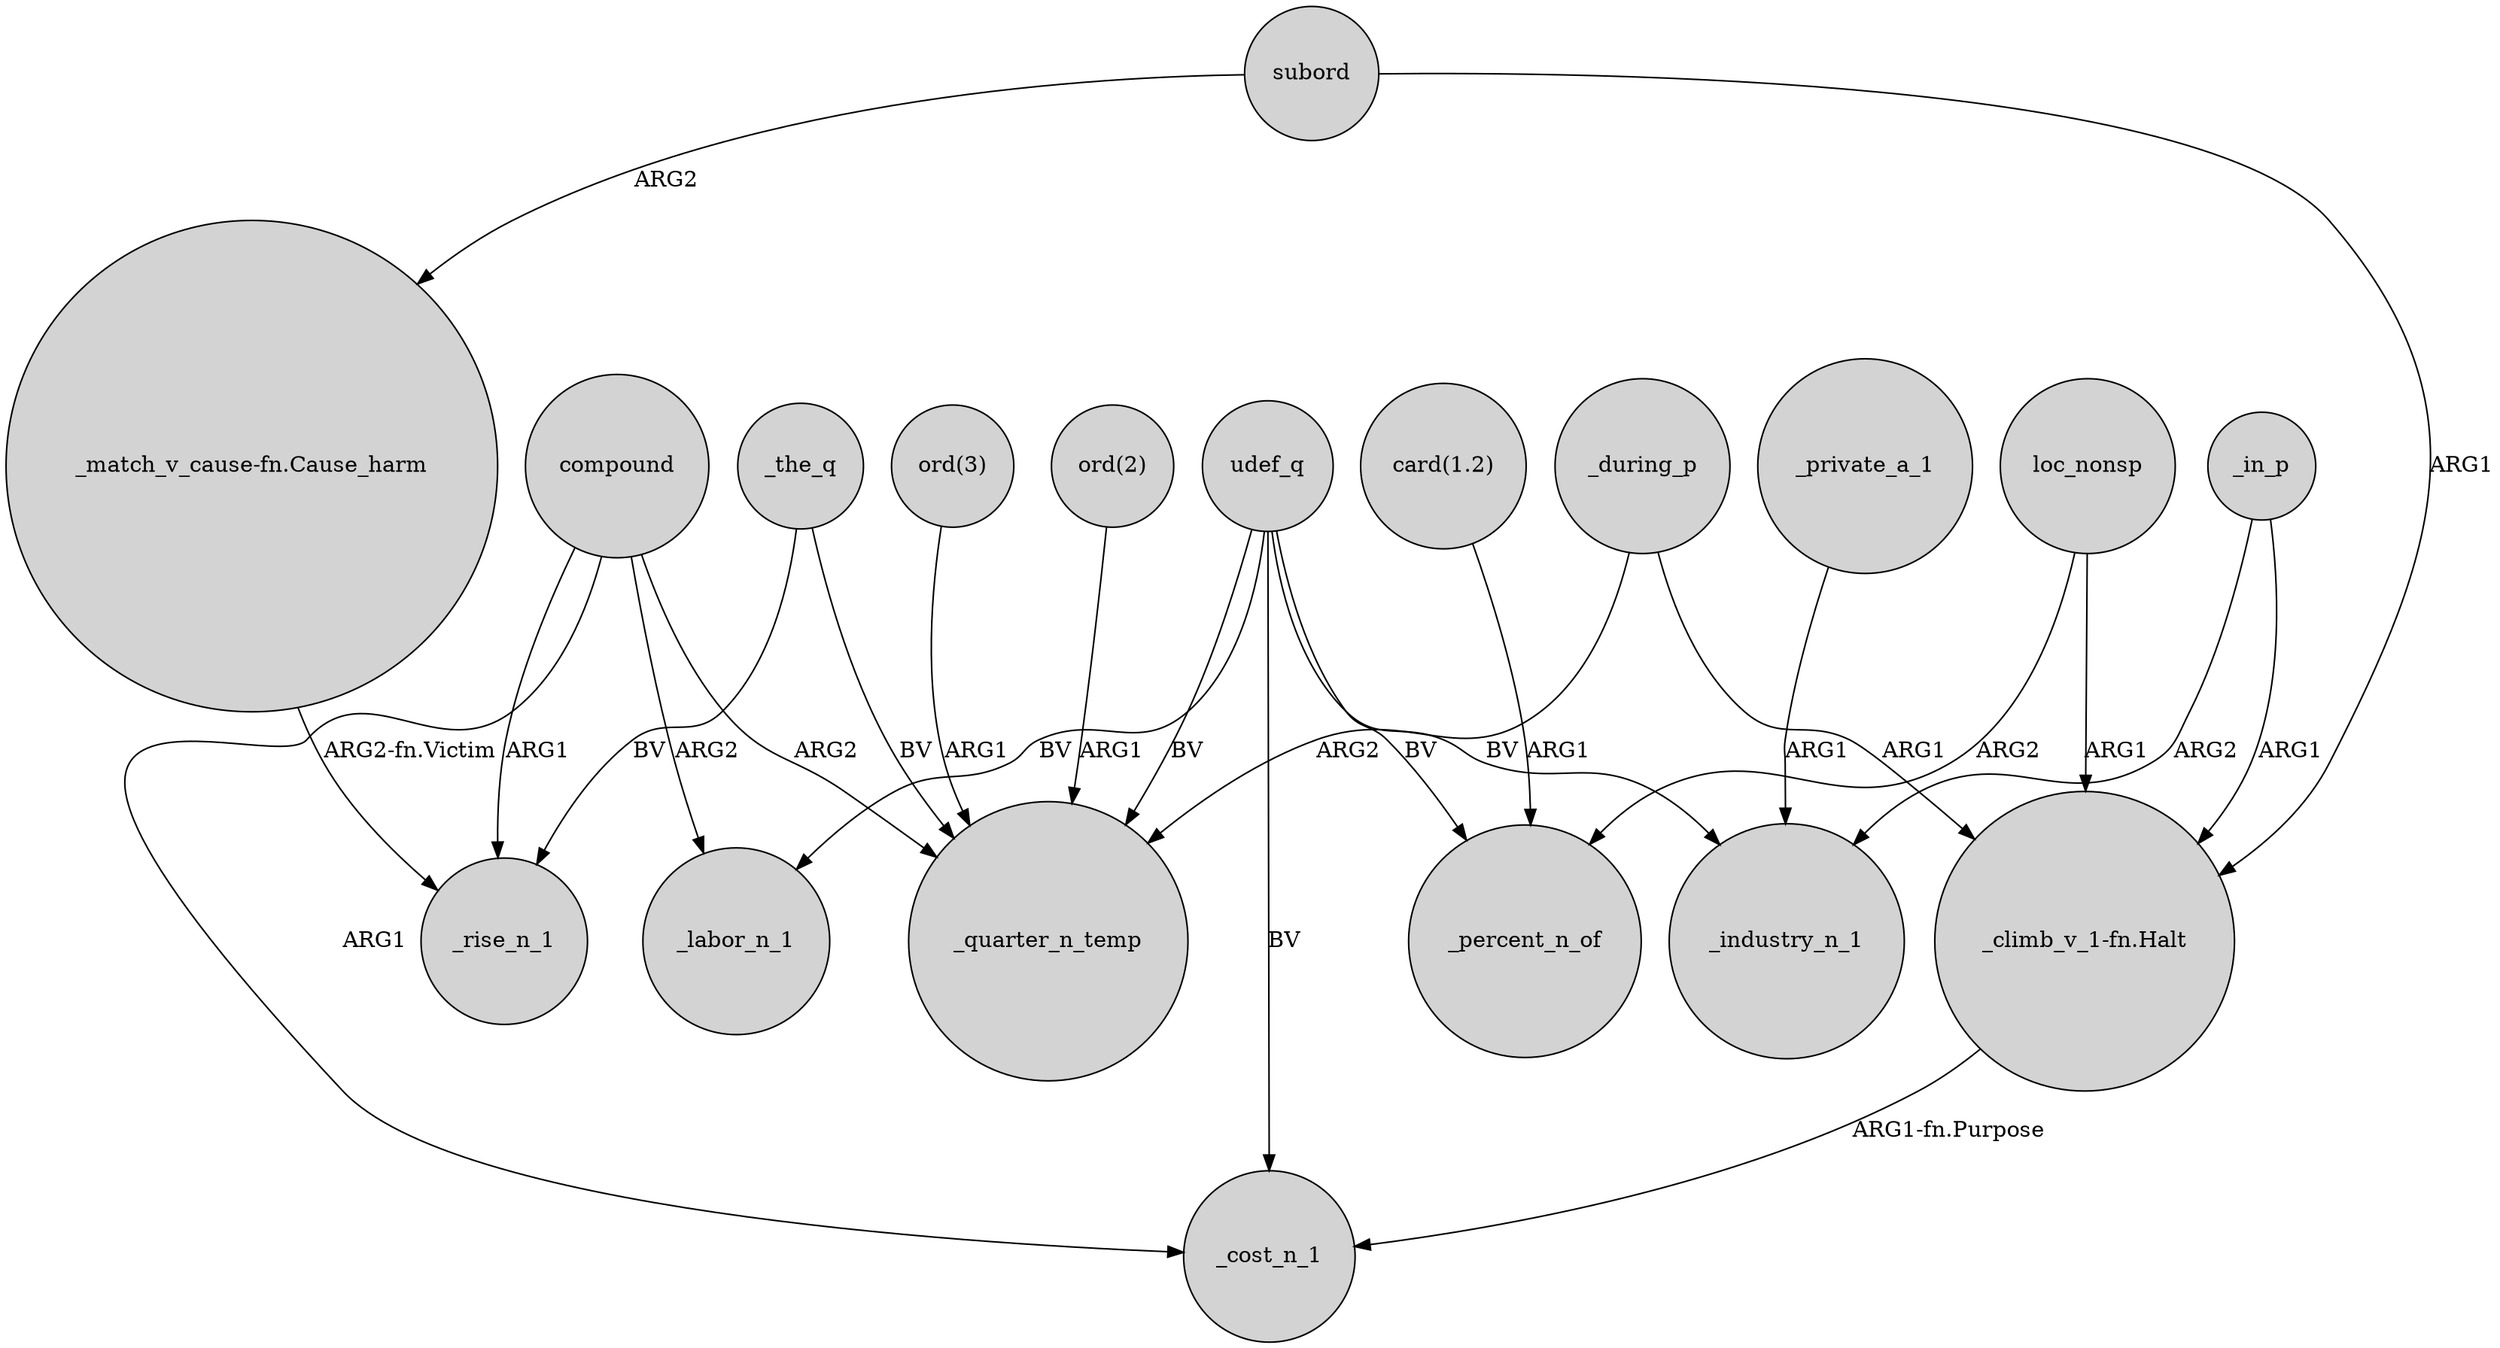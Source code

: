 digraph {
	node [shape=circle style=filled]
	"_match_v_cause-fn.Cause_harm" -> _rise_n_1 [label="ARG2-fn.Victim"]
	loc_nonsp -> "_climb_v_1-fn.Halt" [label=ARG1]
	"ord(3)" -> _quarter_n_temp [label=ARG1]
	compound -> _rise_n_1 [label=ARG1]
	"card(1.2)" -> _percent_n_of [label=ARG1]
	subord -> "_climb_v_1-fn.Halt" [label=ARG1]
	_private_a_1 -> _industry_n_1 [label=ARG1]
	_the_q -> _quarter_n_temp [label=BV]
	_during_p -> "_climb_v_1-fn.Halt" [label=ARG1]
	compound -> _quarter_n_temp [label=ARG2]
	udef_q -> _percent_n_of [label=BV]
	subord -> "_match_v_cause-fn.Cause_harm" [label=ARG2]
	_in_p -> _industry_n_1 [label=ARG2]
	_the_q -> _rise_n_1 [label=BV]
	"_climb_v_1-fn.Halt" -> _cost_n_1 [label="ARG1-fn.Purpose"]
	_in_p -> "_climb_v_1-fn.Halt" [label=ARG1]
	compound -> _labor_n_1 [label=ARG2]
	udef_q -> _quarter_n_temp [label=BV]
	udef_q -> _labor_n_1 [label=BV]
	udef_q -> _industry_n_1 [label=BV]
	"ord(2)" -> _quarter_n_temp [label=ARG1]
	compound -> _cost_n_1 [label=ARG1]
	udef_q -> _cost_n_1 [label=BV]
	loc_nonsp -> _percent_n_of [label=ARG2]
	_during_p -> _quarter_n_temp [label=ARG2]
}
